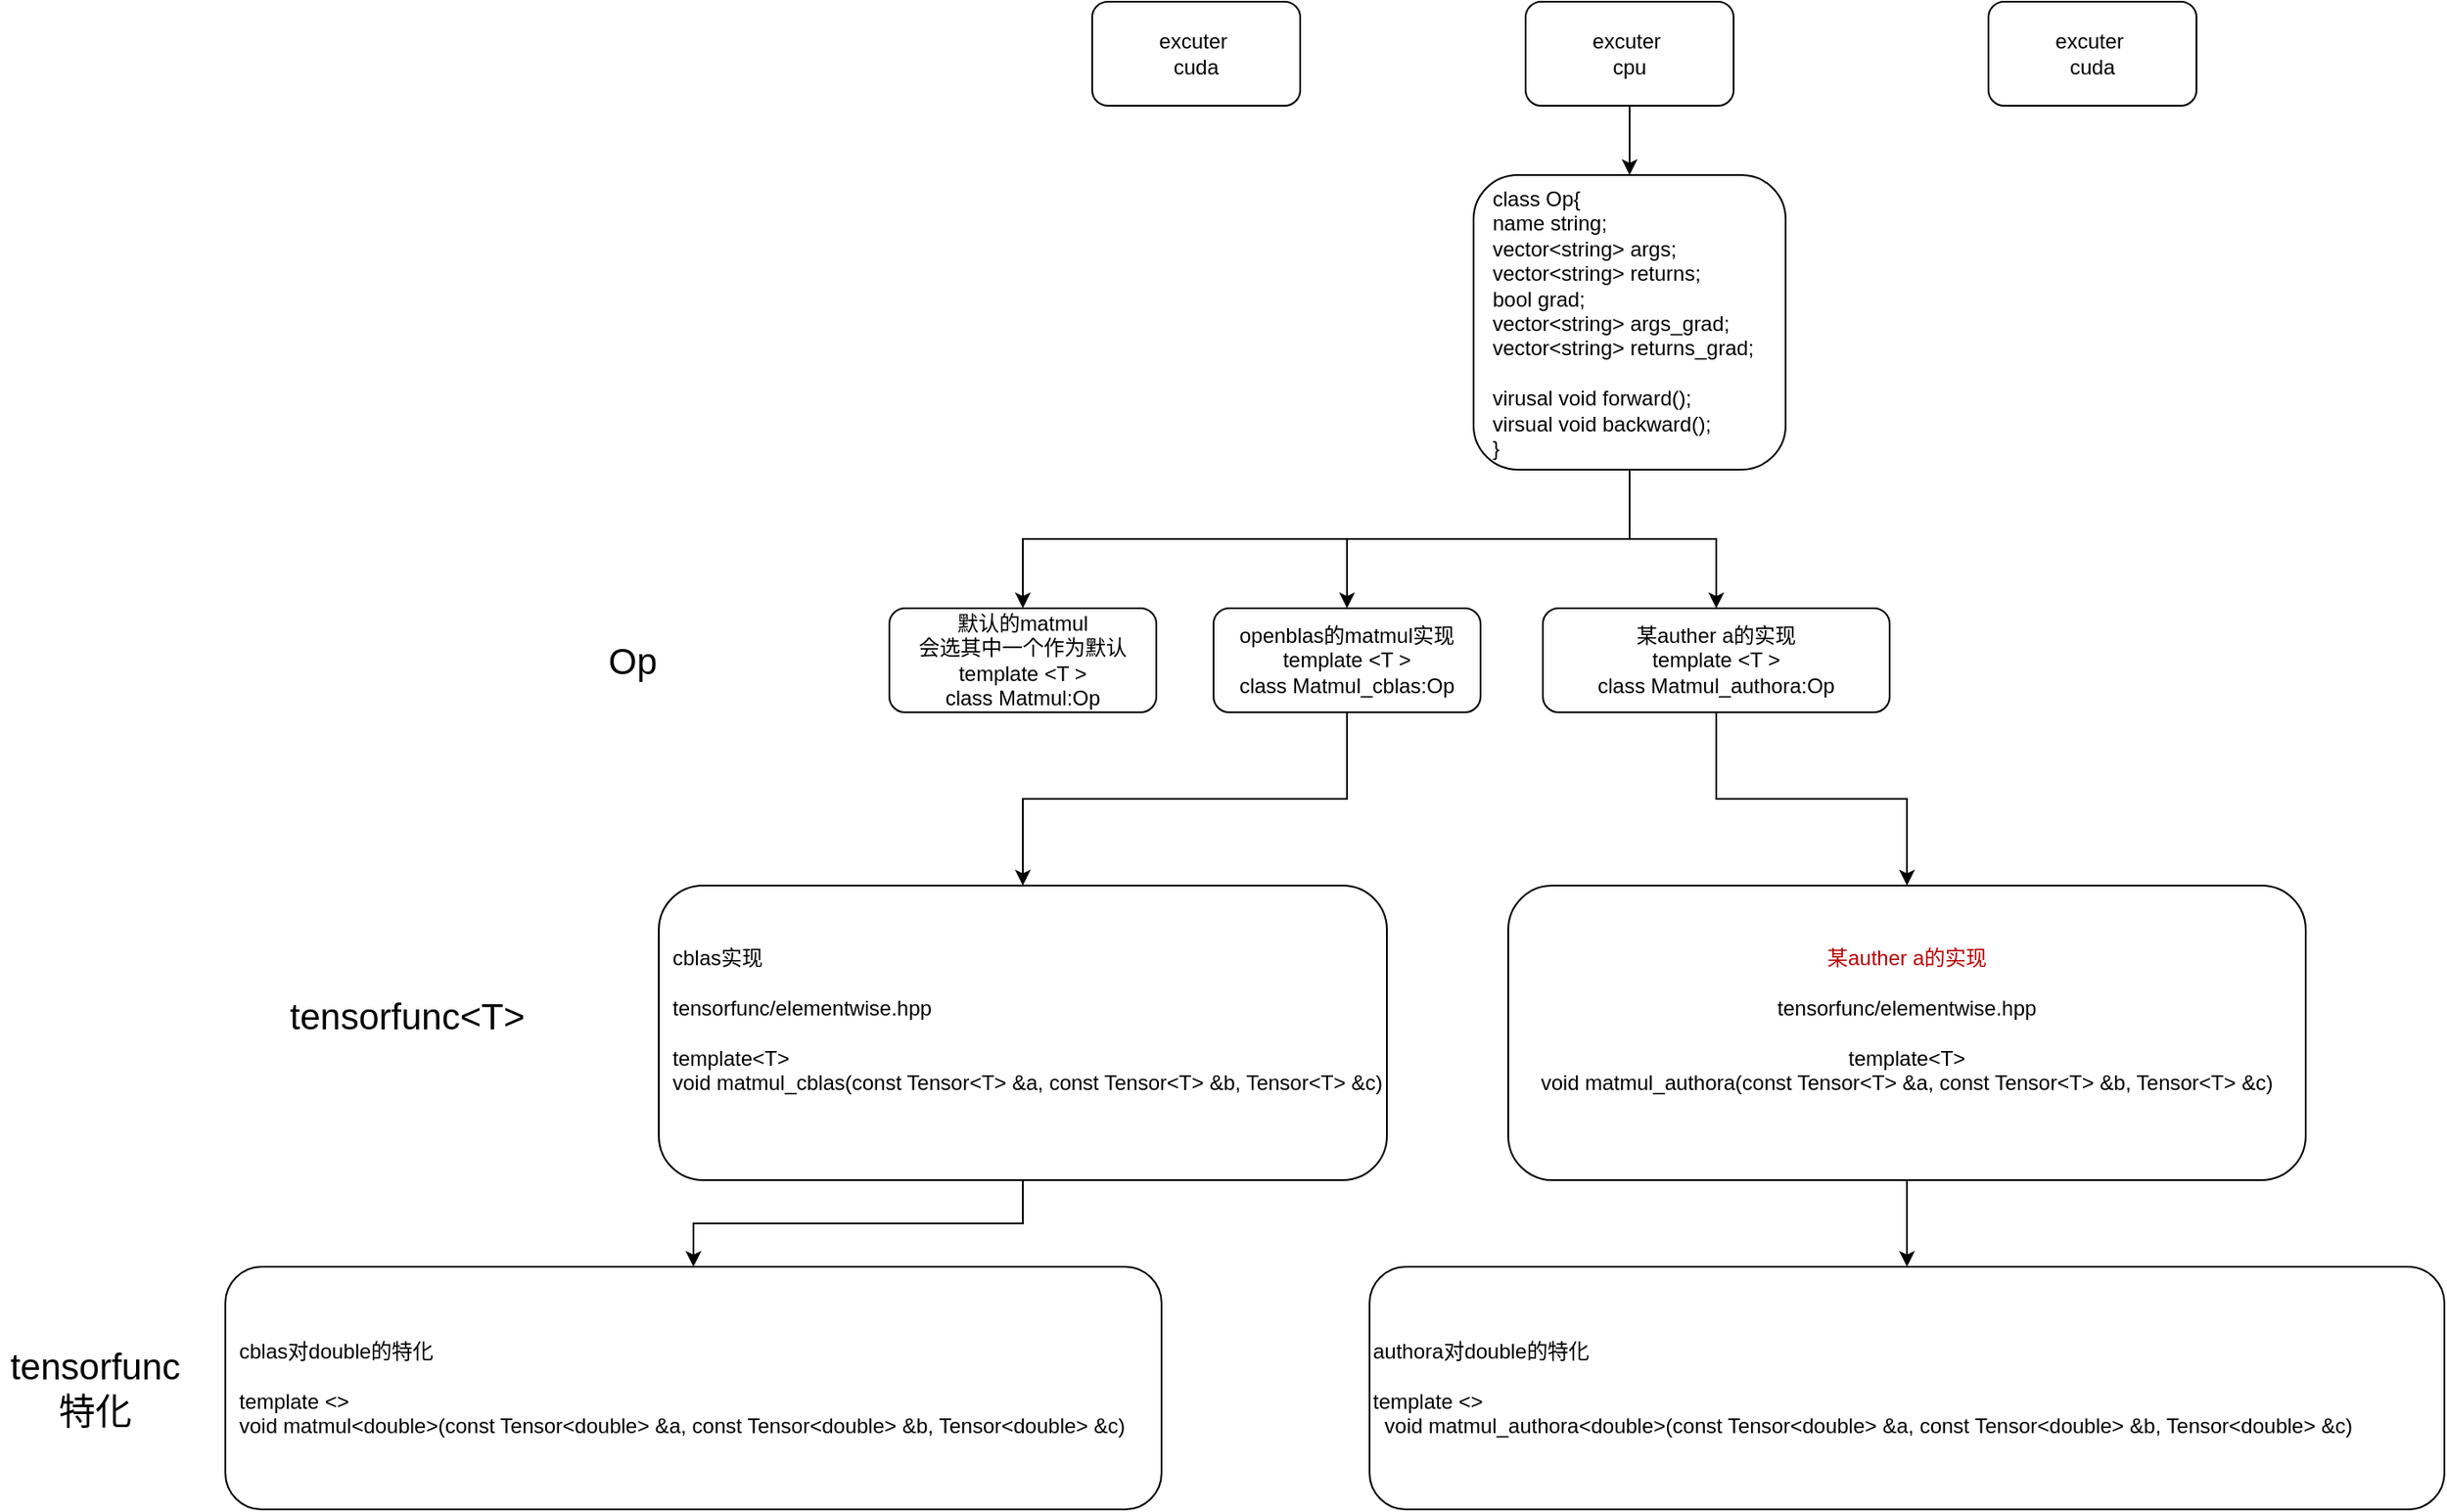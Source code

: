 <mxfile version="26.1.0">
  <diagram name="第 1 页" id="Vvg-Fo-2kplNZ5rFatkM">
    <mxGraphModel dx="2191" dy="993" grid="1" gridSize="10" guides="1" tooltips="1" connect="1" arrows="1" fold="1" page="1" pageScale="1" pageWidth="827" pageHeight="1169" math="0" shadow="0">
      <root>
        <mxCell id="0" />
        <mxCell id="1" parent="0" />
        <mxCell id="Az3iGQj9nxM2931kqFIP-1" value="excuter&amp;nbsp;&lt;div&gt;cuda&lt;/div&gt;" style="rounded=1;whiteSpace=wrap;html=1;" vertex="1" parent="1">
          <mxGeometry x="190" y="260" width="120" height="60" as="geometry" />
        </mxCell>
        <mxCell id="Az3iGQj9nxM2931kqFIP-5" value="" style="edgeStyle=orthogonalEdgeStyle;rounded=0;orthogonalLoop=1;jettySize=auto;html=1;" edge="1" parent="1" source="Az3iGQj9nxM2931kqFIP-2" target="Az3iGQj9nxM2931kqFIP-4">
          <mxGeometry relative="1" as="geometry" />
        </mxCell>
        <mxCell id="Az3iGQj9nxM2931kqFIP-2" value="excuter&amp;nbsp;&lt;div&gt;cpu&lt;/div&gt;" style="rounded=1;whiteSpace=wrap;html=1;" vertex="1" parent="1">
          <mxGeometry x="440" y="260" width="120" height="60" as="geometry" />
        </mxCell>
        <mxCell id="Az3iGQj9nxM2931kqFIP-3" value="excuter&amp;nbsp;&lt;div&gt;cuda&lt;/div&gt;" style="rounded=1;whiteSpace=wrap;html=1;" vertex="1" parent="1">
          <mxGeometry x="707" y="260" width="120" height="60" as="geometry" />
        </mxCell>
        <mxCell id="Az3iGQj9nxM2931kqFIP-7" value="" style="edgeStyle=orthogonalEdgeStyle;rounded=0;orthogonalLoop=1;jettySize=auto;html=1;" edge="1" parent="1" source="Az3iGQj9nxM2931kqFIP-4" target="Az3iGQj9nxM2931kqFIP-6">
          <mxGeometry relative="1" as="geometry" />
        </mxCell>
        <mxCell id="Az3iGQj9nxM2931kqFIP-13" style="edgeStyle=orthogonalEdgeStyle;rounded=0;orthogonalLoop=1;jettySize=auto;html=1;entryX=0.5;entryY=0;entryDx=0;entryDy=0;" edge="1" parent="1" source="Az3iGQj9nxM2931kqFIP-4" target="Az3iGQj9nxM2931kqFIP-12">
          <mxGeometry relative="1" as="geometry" />
        </mxCell>
        <mxCell id="Az3iGQj9nxM2931kqFIP-15" style="edgeStyle=orthogonalEdgeStyle;rounded=0;orthogonalLoop=1;jettySize=auto;html=1;entryX=0.5;entryY=0;entryDx=0;entryDy=0;" edge="1" parent="1" source="Az3iGQj9nxM2931kqFIP-4" target="Az3iGQj9nxM2931kqFIP-14">
          <mxGeometry relative="1" as="geometry">
            <Array as="points">
              <mxPoint x="500" y="570" />
              <mxPoint x="150" y="570" />
            </Array>
          </mxGeometry>
        </mxCell>
        <mxCell id="Az3iGQj9nxM2931kqFIP-4" value="class Op{&lt;br&gt;name string;&lt;br&gt;&lt;div style=&quot;&quot;&gt;&lt;span style=&quot;background-color: transparent; color: light-dark(rgb(0, 0, 0), rgb(255, 255, 255));&quot;&gt;vector&amp;lt;string&amp;gt; args;&lt;/span&gt;&lt;/div&gt;&lt;div&gt;vector&amp;lt;string&amp;gt; returns;&lt;/div&gt;&lt;div&gt;bool grad;&lt;/div&gt;&lt;div&gt;&lt;div&gt;&lt;span style=&quot;background-color: transparent; color: light-dark(rgb(0, 0, 0), rgb(255, 255, 255));&quot;&gt;vector&amp;lt;string&amp;gt; args_grad;&lt;/span&gt;&lt;/div&gt;&lt;div&gt;vector&amp;lt;string&amp;gt; returns_grad;&lt;/div&gt;&lt;/div&gt;&lt;br&gt;virusal void forward();&lt;br&gt;virsual void backward();&lt;br&gt;}&lt;div&gt;&lt;br&gt;&lt;/div&gt;" style="rounded=1;whiteSpace=wrap;html=1;align=left;verticalAlign=top;spacingLeft=9;" vertex="1" parent="1">
          <mxGeometry x="410" y="360" width="180" height="170" as="geometry" />
        </mxCell>
        <mxCell id="Az3iGQj9nxM2931kqFIP-9" value="" style="edgeStyle=orthogonalEdgeStyle;rounded=0;orthogonalLoop=1;jettySize=auto;html=1;" edge="1" parent="1" source="Az3iGQj9nxM2931kqFIP-6" target="Az3iGQj9nxM2931kqFIP-8">
          <mxGeometry relative="1" as="geometry" />
        </mxCell>
        <mxCell id="Az3iGQj9nxM2931kqFIP-6" value="&lt;div&gt;&lt;span style=&quot;background-color: transparent; color: light-dark(rgb(0, 0, 0), rgb(255, 255, 255));&quot;&gt;openblas的matmul实现&lt;br&gt;template &amp;lt;T &amp;gt;&lt;/span&gt;&lt;/div&gt;&lt;div&gt;&lt;span style=&quot;background-color: transparent; color: light-dark(rgb(0, 0, 0), rgb(255, 255, 255));&quot;&gt;class Matmul_cblas:Op&lt;/span&gt;&lt;/div&gt;" style="rounded=1;whiteSpace=wrap;html=1;" vertex="1" parent="1">
          <mxGeometry x="260" y="610" width="154" height="60" as="geometry" />
        </mxCell>
        <mxCell id="Az3iGQj9nxM2931kqFIP-11" value="" style="edgeStyle=orthogonalEdgeStyle;rounded=0;orthogonalLoop=1;jettySize=auto;html=1;" edge="1" parent="1" source="Az3iGQj9nxM2931kqFIP-8" target="Az3iGQj9nxM2931kqFIP-10">
          <mxGeometry relative="1" as="geometry" />
        </mxCell>
        <mxCell id="Az3iGQj9nxM2931kqFIP-8" value="cblas实现&lt;br&gt;&lt;br&gt;tensorfunc/elementwise.hpp&lt;div&gt;&lt;br&gt;template&amp;lt;T&amp;gt;&lt;br&gt;void matmul_cblas(const Tensor&amp;lt;T&amp;gt; &amp;amp;a, const Tensor&amp;lt;T&amp;gt; &amp;amp;b, Tensor&amp;lt;T&amp;gt; &amp;amp;c)&lt;br&gt;&lt;br&gt;&lt;/div&gt;" style="rounded=1;whiteSpace=wrap;html=1;align=left;spacingLeft=6;" vertex="1" parent="1">
          <mxGeometry x="-60" y="770" width="420" height="170" as="geometry" />
        </mxCell>
        <mxCell id="Az3iGQj9nxM2931kqFIP-10" value="&lt;div&gt;cblas对double的特化&lt;br&gt;&lt;br&gt;&lt;/div&gt;&lt;div&gt;&lt;div&gt;template &amp;lt;&amp;gt;&lt;/div&gt;&lt;div&gt;&lt;span style=&quot;background-color: transparent;&quot;&gt;void matmul&amp;lt;double&amp;gt;(const Tensor&amp;lt;double&amp;gt; &amp;amp;a, const Tensor&amp;lt;double&amp;gt; &amp;amp;b, Tensor&amp;lt;double&amp;gt; &amp;amp;c)&lt;/span&gt;&lt;/div&gt;&lt;/div&gt;" style="rounded=1;whiteSpace=wrap;html=1;align=left;spacingLeft=6;" vertex="1" parent="1">
          <mxGeometry x="-310" y="990" width="540" height="140" as="geometry" />
        </mxCell>
        <mxCell id="Az3iGQj9nxM2931kqFIP-17" value="" style="edgeStyle=orthogonalEdgeStyle;rounded=0;orthogonalLoop=1;jettySize=auto;html=1;" edge="1" parent="1" source="Az3iGQj9nxM2931kqFIP-12" target="Az3iGQj9nxM2931kqFIP-16">
          <mxGeometry relative="1" as="geometry" />
        </mxCell>
        <mxCell id="Az3iGQj9nxM2931kqFIP-12" value="&lt;div&gt;&lt;span style=&quot;background-color: transparent; color: light-dark(rgb(0, 0, 0), rgb(255, 255, 255));&quot;&gt;某auther a的实现&lt;br&gt;template &amp;lt;T &amp;gt;&lt;/span&gt;&lt;/div&gt;&lt;div&gt;&lt;span style=&quot;background-color: transparent; color: light-dark(rgb(0, 0, 0), rgb(255, 255, 255));&quot;&gt;class Matmul_authora:Op&lt;/span&gt;&lt;/div&gt;" style="rounded=1;whiteSpace=wrap;html=1;" vertex="1" parent="1">
          <mxGeometry x="450" y="610" width="200" height="60" as="geometry" />
        </mxCell>
        <mxCell id="Az3iGQj9nxM2931kqFIP-14" value="&lt;div&gt;&lt;span style=&quot;background-color: transparent; color: light-dark(rgb(0, 0, 0), rgb(255, 255, 255));&quot;&gt;默认的matmul&lt;/span&gt;&lt;/div&gt;&lt;div&gt;&lt;span style=&quot;background-color: transparent; color: light-dark(rgb(0, 0, 0), rgb(255, 255, 255));&quot;&gt;会选其中一个作为默认&lt;br&gt;template &amp;lt;T &amp;gt;&lt;/span&gt;&lt;/div&gt;&lt;div&gt;&lt;span style=&quot;background-color: transparent; color: light-dark(rgb(0, 0, 0), rgb(255, 255, 255));&quot;&gt;class Matmul:Op&lt;/span&gt;&lt;/div&gt;" style="rounded=1;whiteSpace=wrap;html=1;" vertex="1" parent="1">
          <mxGeometry x="73" y="610" width="154" height="60" as="geometry" />
        </mxCell>
        <mxCell id="Az3iGQj9nxM2931kqFIP-19" value="" style="edgeStyle=orthogonalEdgeStyle;rounded=0;orthogonalLoop=1;jettySize=auto;html=1;" edge="1" parent="1" source="Az3iGQj9nxM2931kqFIP-16" target="Az3iGQj9nxM2931kqFIP-18">
          <mxGeometry relative="1" as="geometry" />
        </mxCell>
        <mxCell id="Az3iGQj9nxM2931kqFIP-16" value="&lt;span style=&quot;background-color: transparent;&quot;&gt;&lt;font color=&quot;rgba(0, 0, 0, 0)&quot;&gt;某auther a的实现&lt;/font&gt;&lt;br&gt;&lt;br&gt;&lt;div style=&quot;&quot;&gt;tensorfunc/elementwise.hpp&lt;/div&gt;&lt;div style=&quot;&quot;&gt;&lt;br&gt;&lt;/div&gt;&lt;div style=&quot;&quot;&gt;template&amp;lt;T&amp;gt;&lt;/div&gt;&lt;div style=&quot;&quot;&gt;void matmul_authora(const Tensor&amp;lt;T&amp;gt; &amp;amp;a, const Tensor&amp;lt;T&amp;gt; &amp;amp;b, Tensor&amp;lt;T&amp;gt; &amp;amp;c)&lt;/div&gt;&lt;div style=&quot;color: light-dark(rgb(0, 0, 0), rgb(255, 255, 255));&quot;&gt;&lt;br&gt;&lt;/div&gt;&lt;/span&gt;" style="rounded=1;whiteSpace=wrap;html=1;" vertex="1" parent="1">
          <mxGeometry x="430" y="770" width="460" height="170" as="geometry" />
        </mxCell>
        <mxCell id="Az3iGQj9nxM2931kqFIP-18" value="&lt;span style=&quot;background-color: transparent;&quot;&gt;&lt;div style=&quot;&quot;&gt;&lt;div style=&quot;color: light-dark(rgb(0, 0, 0), rgb(255, 255, 255));&quot;&gt;authora对double的特化&lt;br&gt;&lt;br&gt;&lt;/div&gt;&lt;div style=&quot;&quot;&gt;&lt;div style=&quot;&quot;&gt;template &amp;lt;&amp;gt;&lt;/div&gt;&lt;div style=&quot;&quot;&gt;&amp;nbsp; void matmul_authora&amp;lt;double&amp;gt;(const Tensor&amp;lt;double&amp;gt; &amp;amp;a, const Tensor&amp;lt;double&amp;gt; &amp;amp;b, Tensor&amp;lt;double&amp;gt; &amp;amp;c)&lt;/div&gt;&lt;/div&gt;&lt;/div&gt;&lt;/span&gt;" style="rounded=1;whiteSpace=wrap;html=1;align=left;" vertex="1" parent="1">
          <mxGeometry x="350" y="990" width="620" height="140" as="geometry" />
        </mxCell>
        <mxCell id="Az3iGQj9nxM2931kqFIP-20" value="tensorfunc&amp;lt;T&amp;gt;" style="text;html=1;align=center;verticalAlign=middle;whiteSpace=wrap;rounded=0;fontSize=21;" vertex="1" parent="1">
          <mxGeometry x="-270" y="830" width="130" height="30" as="geometry" />
        </mxCell>
        <mxCell id="Az3iGQj9nxM2931kqFIP-21" value="tensorfunc 特化" style="text;html=1;align=center;verticalAlign=middle;whiteSpace=wrap;rounded=0;fontSize=21;" vertex="1" parent="1">
          <mxGeometry x="-440" y="1045" width="110" height="30" as="geometry" />
        </mxCell>
        <mxCell id="Az3iGQj9nxM2931kqFIP-22" value="Op" style="text;html=1;align=center;verticalAlign=middle;whiteSpace=wrap;rounded=0;fontSize=21;" vertex="1" parent="1">
          <mxGeometry x="-140" y="625" width="130" height="30" as="geometry" />
        </mxCell>
      </root>
    </mxGraphModel>
  </diagram>
</mxfile>
